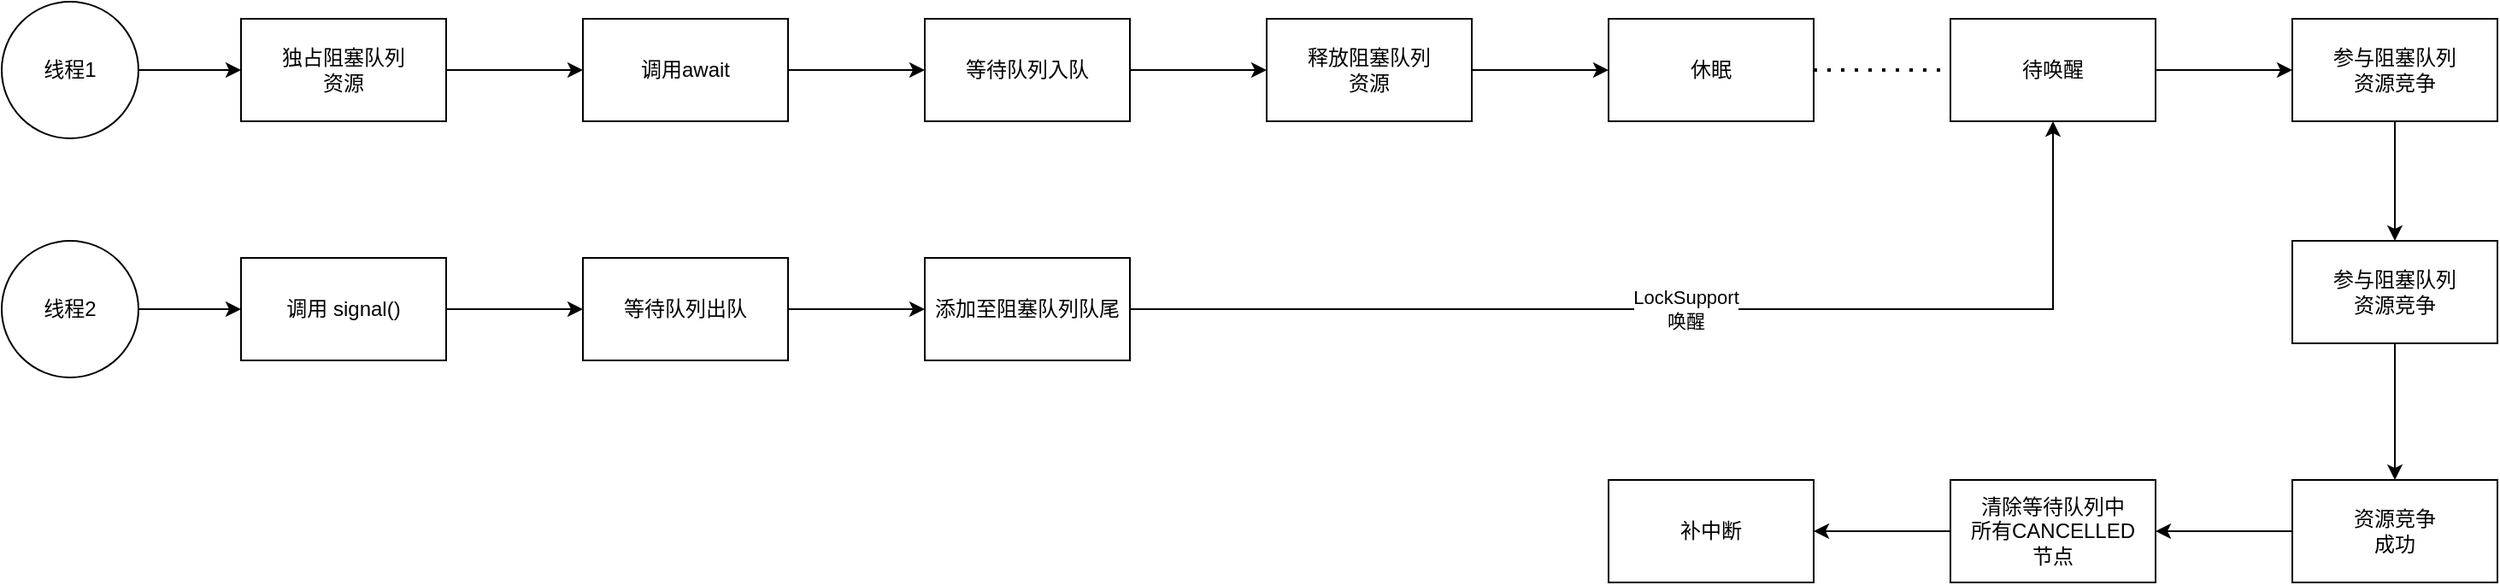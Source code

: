 <mxfile version="14.8.1" type="device"><diagram id="QMjqGnTdFHcr0RcLhQ2Q" name="Page-1"><mxGraphModel dx="1662" dy="762" grid="1" gridSize="10" guides="1" tooltips="1" connect="1" arrows="1" fold="1" page="1" pageScale="1" pageWidth="827" pageHeight="1169" math="0" shadow="0"><root><mxCell id="0"/><mxCell id="1" parent="0"/><mxCell id="CIZJQmOXP-fZqIZnuP4v-6" value="" style="edgeStyle=orthogonalEdgeStyle;rounded=0;orthogonalLoop=1;jettySize=auto;html=1;" edge="1" parent="1" source="CIZJQmOXP-fZqIZnuP4v-1" target="CIZJQmOXP-fZqIZnuP4v-5"><mxGeometry relative="1" as="geometry"/></mxCell><mxCell id="CIZJQmOXP-fZqIZnuP4v-1" value="线程1" style="ellipse;whiteSpace=wrap;html=1;aspect=fixed;" vertex="1" parent="1"><mxGeometry x="120" y="40" width="80" height="80" as="geometry"/></mxCell><mxCell id="CIZJQmOXP-fZqIZnuP4v-17" value="" style="edgeStyle=orthogonalEdgeStyle;rounded=0;orthogonalLoop=1;jettySize=auto;html=1;" edge="1" parent="1" source="CIZJQmOXP-fZqIZnuP4v-2" target="CIZJQmOXP-fZqIZnuP4v-16"><mxGeometry relative="1" as="geometry"/></mxCell><mxCell id="CIZJQmOXP-fZqIZnuP4v-2" value="线程2" style="ellipse;whiteSpace=wrap;html=1;aspect=fixed;" vertex="1" parent="1"><mxGeometry x="120" y="180" width="80" height="80" as="geometry"/></mxCell><mxCell id="CIZJQmOXP-fZqIZnuP4v-23" value="" style="edgeStyle=orthogonalEdgeStyle;rounded=0;orthogonalLoop=1;jettySize=auto;html=1;" edge="1" parent="1" source="CIZJQmOXP-fZqIZnuP4v-5" target="CIZJQmOXP-fZqIZnuP4v-22"><mxGeometry relative="1" as="geometry"/></mxCell><mxCell id="CIZJQmOXP-fZqIZnuP4v-5" value="独占阻塞队列&lt;br&gt;资源" style="whiteSpace=wrap;html=1;" vertex="1" parent="1"><mxGeometry x="260" y="50" width="120" height="60" as="geometry"/></mxCell><mxCell id="CIZJQmOXP-fZqIZnuP4v-10" value="" style="edgeStyle=orthogonalEdgeStyle;rounded=0;orthogonalLoop=1;jettySize=auto;html=1;" edge="1" parent="1" source="CIZJQmOXP-fZqIZnuP4v-7" target="CIZJQmOXP-fZqIZnuP4v-9"><mxGeometry relative="1" as="geometry"/></mxCell><mxCell id="CIZJQmOXP-fZqIZnuP4v-7" value="等待队列入队" style="whiteSpace=wrap;html=1;" vertex="1" parent="1"><mxGeometry x="660" y="50" width="120" height="60" as="geometry"/></mxCell><mxCell id="CIZJQmOXP-fZqIZnuP4v-12" value="" style="edgeStyle=orthogonalEdgeStyle;rounded=0;orthogonalLoop=1;jettySize=auto;html=1;" edge="1" parent="1" source="CIZJQmOXP-fZqIZnuP4v-9" target="CIZJQmOXP-fZqIZnuP4v-11"><mxGeometry relative="1" as="geometry"/></mxCell><mxCell id="CIZJQmOXP-fZqIZnuP4v-9" value="释放阻塞队列&lt;br&gt;资源" style="whiteSpace=wrap;html=1;" vertex="1" parent="1"><mxGeometry x="860" y="50" width="120" height="60" as="geometry"/></mxCell><mxCell id="CIZJQmOXP-fZqIZnuP4v-11" value="休眠" style="whiteSpace=wrap;html=1;" vertex="1" parent="1"><mxGeometry x="1060" y="50" width="120" height="60" as="geometry"/></mxCell><mxCell id="CIZJQmOXP-fZqIZnuP4v-27" value="" style="edgeStyle=orthogonalEdgeStyle;rounded=0;orthogonalLoop=1;jettySize=auto;html=1;" edge="1" parent="1" source="CIZJQmOXP-fZqIZnuP4v-13" target="CIZJQmOXP-fZqIZnuP4v-26"><mxGeometry relative="1" as="geometry"/></mxCell><mxCell id="CIZJQmOXP-fZqIZnuP4v-13" value="待唤醒" style="whiteSpace=wrap;html=1;" vertex="1" parent="1"><mxGeometry x="1260" y="50" width="120" height="60" as="geometry"/></mxCell><mxCell id="CIZJQmOXP-fZqIZnuP4v-15" value="" style="endArrow=none;dashed=1;html=1;dashPattern=1 3;strokeWidth=2;entryX=0;entryY=0.5;entryDx=0;entryDy=0;exitX=1;exitY=0.5;exitDx=0;exitDy=0;" edge="1" parent="1" source="CIZJQmOXP-fZqIZnuP4v-11" target="CIZJQmOXP-fZqIZnuP4v-13"><mxGeometry width="50" height="50" relative="1" as="geometry"><mxPoint x="1090" y="300" as="sourcePoint"/><mxPoint x="1140" y="250" as="targetPoint"/></mxGeometry></mxCell><mxCell id="CIZJQmOXP-fZqIZnuP4v-19" value="" style="edgeStyle=orthogonalEdgeStyle;rounded=0;orthogonalLoop=1;jettySize=auto;html=1;" edge="1" parent="1" source="CIZJQmOXP-fZqIZnuP4v-16" target="CIZJQmOXP-fZqIZnuP4v-18"><mxGeometry relative="1" as="geometry"/></mxCell><mxCell id="CIZJQmOXP-fZqIZnuP4v-16" value="调用 signal()" style="whiteSpace=wrap;html=1;" vertex="1" parent="1"><mxGeometry x="260" y="190" width="120" height="60" as="geometry"/></mxCell><mxCell id="CIZJQmOXP-fZqIZnuP4v-21" value="" style="edgeStyle=orthogonalEdgeStyle;rounded=0;orthogonalLoop=1;jettySize=auto;html=1;" edge="1" parent="1" source="CIZJQmOXP-fZqIZnuP4v-18" target="CIZJQmOXP-fZqIZnuP4v-20"><mxGeometry relative="1" as="geometry"/></mxCell><mxCell id="CIZJQmOXP-fZqIZnuP4v-18" value="等待队列出队" style="whiteSpace=wrap;html=1;" vertex="1" parent="1"><mxGeometry x="460" y="190" width="120" height="60" as="geometry"/></mxCell><mxCell id="CIZJQmOXP-fZqIZnuP4v-25" value="LockSupport&lt;br&gt;唤醒" style="edgeStyle=orthogonalEdgeStyle;rounded=0;orthogonalLoop=1;jettySize=auto;html=1;exitX=1;exitY=0.5;exitDx=0;exitDy=0;entryX=0.5;entryY=1;entryDx=0;entryDy=0;" edge="1" parent="1" source="CIZJQmOXP-fZqIZnuP4v-20" target="CIZJQmOXP-fZqIZnuP4v-13"><mxGeometry relative="1" as="geometry"/></mxCell><mxCell id="CIZJQmOXP-fZqIZnuP4v-20" value="添加至阻塞队列队尾" style="whiteSpace=wrap;html=1;" vertex="1" parent="1"><mxGeometry x="660" y="190" width="120" height="60" as="geometry"/></mxCell><mxCell id="CIZJQmOXP-fZqIZnuP4v-24" value="" style="edgeStyle=orthogonalEdgeStyle;rounded=0;orthogonalLoop=1;jettySize=auto;html=1;" edge="1" parent="1" source="CIZJQmOXP-fZqIZnuP4v-22" target="CIZJQmOXP-fZqIZnuP4v-7"><mxGeometry relative="1" as="geometry"/></mxCell><mxCell id="CIZJQmOXP-fZqIZnuP4v-22" value="调用await" style="whiteSpace=wrap;html=1;" vertex="1" parent="1"><mxGeometry x="460" y="50" width="120" height="60" as="geometry"/></mxCell><mxCell id="CIZJQmOXP-fZqIZnuP4v-29" value="" style="edgeStyle=orthogonalEdgeStyle;rounded=0;orthogonalLoop=1;jettySize=auto;html=1;" edge="1" parent="1" source="CIZJQmOXP-fZqIZnuP4v-26" target="CIZJQmOXP-fZqIZnuP4v-28"><mxGeometry relative="1" as="geometry"/></mxCell><mxCell id="CIZJQmOXP-fZqIZnuP4v-26" value="参与阻塞队列&lt;br&gt;资源竞争" style="whiteSpace=wrap;html=1;" vertex="1" parent="1"><mxGeometry x="1460" y="50" width="120" height="60" as="geometry"/></mxCell><mxCell id="CIZJQmOXP-fZqIZnuP4v-31" value="" style="edgeStyle=orthogonalEdgeStyle;rounded=0;orthogonalLoop=1;jettySize=auto;html=1;" edge="1" parent="1" source="CIZJQmOXP-fZqIZnuP4v-28" target="CIZJQmOXP-fZqIZnuP4v-30"><mxGeometry relative="1" as="geometry"/></mxCell><mxCell id="CIZJQmOXP-fZqIZnuP4v-28" value="参与阻塞队列&lt;br&gt;资源竞争" style="whiteSpace=wrap;html=1;" vertex="1" parent="1"><mxGeometry x="1460" y="180" width="120" height="60" as="geometry"/></mxCell><mxCell id="CIZJQmOXP-fZqIZnuP4v-33" value="" style="edgeStyle=orthogonalEdgeStyle;rounded=0;orthogonalLoop=1;jettySize=auto;html=1;" edge="1" parent="1" source="CIZJQmOXP-fZqIZnuP4v-30" target="CIZJQmOXP-fZqIZnuP4v-32"><mxGeometry relative="1" as="geometry"/></mxCell><mxCell id="CIZJQmOXP-fZqIZnuP4v-30" value="资源竞争&lt;br&gt;成功" style="whiteSpace=wrap;html=1;" vertex="1" parent="1"><mxGeometry x="1460" y="320" width="120" height="60" as="geometry"/></mxCell><mxCell id="CIZJQmOXP-fZqIZnuP4v-35" value="" style="edgeStyle=orthogonalEdgeStyle;rounded=0;orthogonalLoop=1;jettySize=auto;html=1;" edge="1" parent="1" source="CIZJQmOXP-fZqIZnuP4v-32" target="CIZJQmOXP-fZqIZnuP4v-34"><mxGeometry relative="1" as="geometry"/></mxCell><mxCell id="CIZJQmOXP-fZqIZnuP4v-32" value="清除等待队列中&lt;br&gt;所有CANCELLED&lt;br&gt;节点" style="whiteSpace=wrap;html=1;" vertex="1" parent="1"><mxGeometry x="1260" y="320" width="120" height="60" as="geometry"/></mxCell><mxCell id="CIZJQmOXP-fZqIZnuP4v-34" value="补中断" style="whiteSpace=wrap;html=1;" vertex="1" parent="1"><mxGeometry x="1060" y="320" width="120" height="60" as="geometry"/></mxCell></root></mxGraphModel></diagram></mxfile>